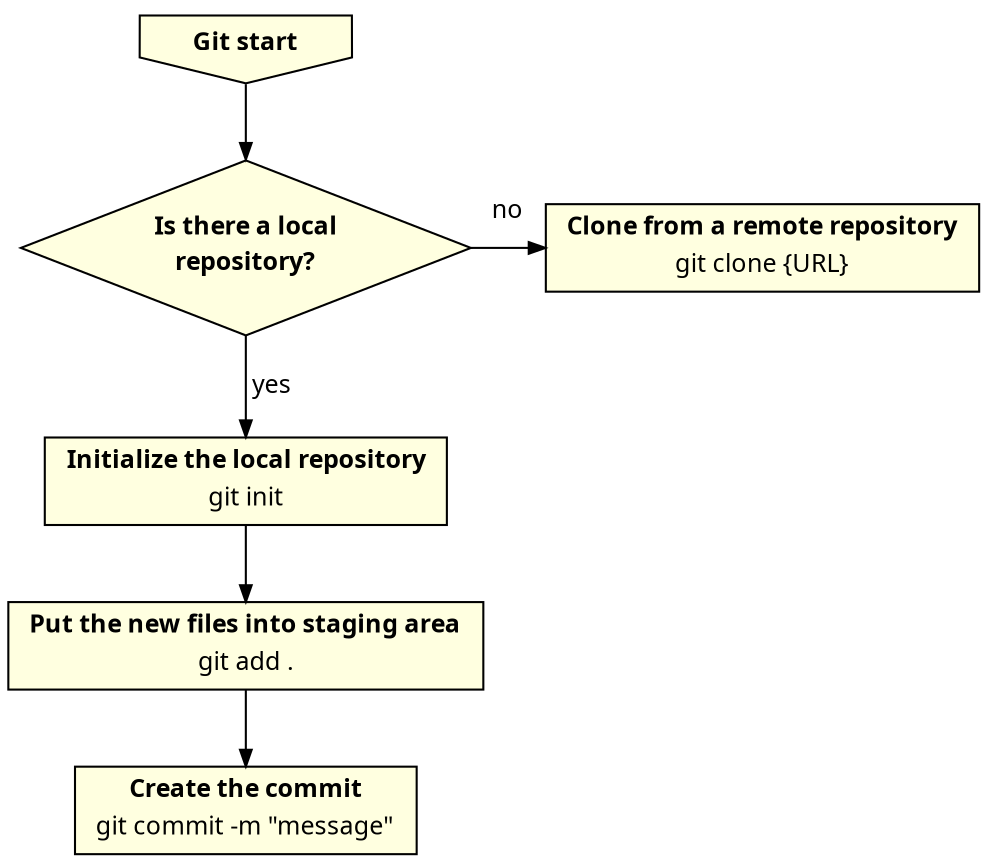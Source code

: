 digraph initworkflow {
    splines = line;

    edge [
        arrowsize = 0.8,
        fontname = "Verdana",
        fontsize = 12
    ]

    node [
        shape = rect,
        style = filled,
        fillcolor = lightyellow,
        fontname = "Verdana",
        fontsize = 12
    ]

    // workflow
    init [
        shape = invhouse,
        label = <<b>Git start</b>>
    ]

    // decisions
    local_repository [
        shape = diamond,
        label = <
            <table border="0" cellborder="0" cellspacing="0">
            <tr><td><b>Is there a local</b></td></tr>
            <tr><td><b>repository?</b></td></tr>
            </table>
        >
    ]

    // commands
    git_init [
        label = <
            <table border="0" cellborder="0" cellspacing="0">
            <tr><td><b>Initialize the local repository</b></td></tr>
            <tr><td>git init</td></tr>
            </table>
        >
    ]
    git_add [
        label = <
            <table border="0" cellborder="0" cellspacing="0">
            <tr><td><b>Put the new files into staging area</b></td></tr>
            <tr><td>git add .</td></tr>
            </table>
        >
    ]
    git_commit [
        label = <
            <table border="0" cellborder="0" cellspacing="0">
            <tr><td><b>Create the commit</b></td></tr>
            <tr><td>git commit -m "message"</td></tr>
            </table>
        >
    ]
    git_clone [
        label = <
            <table border="0" cellborder="0" cellspacing="0">
            <tr><td><b>Clone from a remote repository</b></td></tr>
            <tr><td>git clone {URL}</td></tr>
            </table>
        >
    ]

    // relations
    init -> local_repository
    local_repository -> git_init [label = " yes"]
    local_repository:e -> git_clone [label = "no", constraint = false]
    git_init -> git_add
    git_add -> git_commit

    // put local_repository and git_clone in the same row
    {rank = same; local_repository; git_clone; }
}
